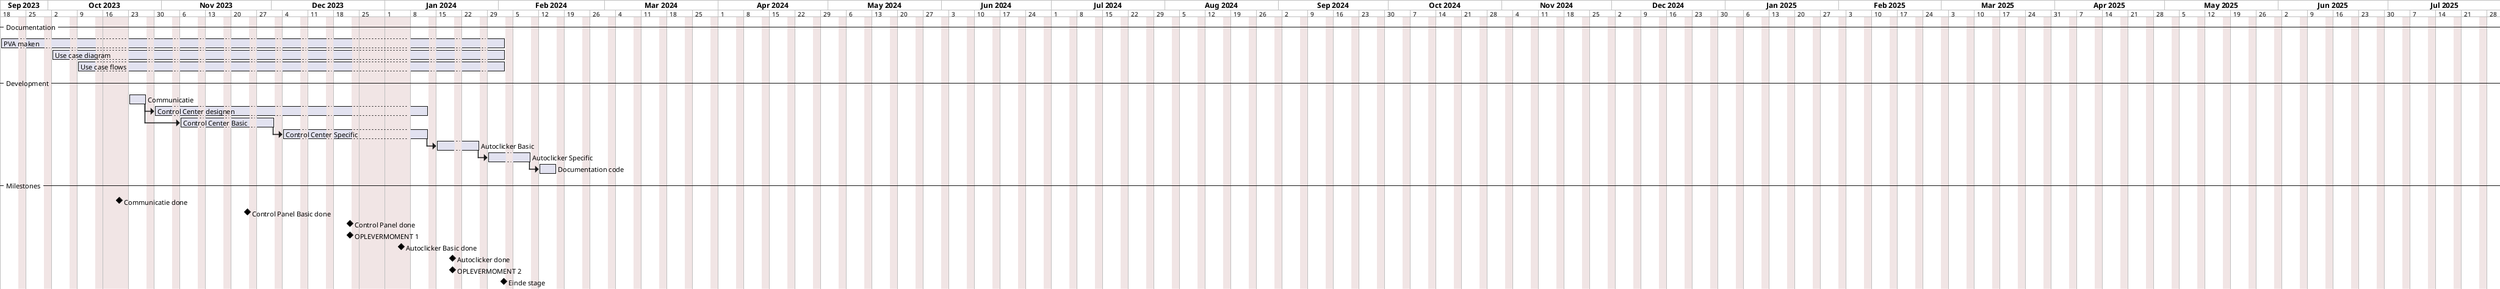 @startgantt planning
printscale weekly with calendar date zoom 1.5
hide footbox
saturdays are closed
sundays are closed

2023-10-15 to 2023-10-20 are closed
2023-12-25 to 2024-1-5 are closed
Project starts 2023-9-18

today is colored in Salmon


-- Documentation --
[PVA maken] starts at 2023-9-18 and ends at 2024-2-2
[Use case diagram] starts at 2023-10-2 and ends at 2024-2-2
[Use case flows] starts at 2023-10-9 and ends at 2024-2-2

-- Development --
[Communicatie] starts at 2023-10-16 and lasts 1 weeks
[Control Center designen] starts at [Communicatie]'s end and lasts 9 weeks
[Control Center Basic] starts 7 days after [Communicatie]'s end and lasts 4 weeks
[Control Center Specific] starts after [Control Center Basic]'s end and lasts 4 weeks

[Autoclicker Basic] starts at [Control Center Specific]'s end and lasts 2 weeks
[Autoclicker Specific] starts at [Autoclicker Basic]'s end and lasts 2 weeks

[Documentation code] starts at [Autoclicker Specific]'s end and lasts 1 weeks

-- Milestones --
[Communicatie done] happens 2023-10-20
[Control Panel Basic done] happens 2023-11-24
[Control Panel done] happens 2023-12-22
[OPLEVERMOMENT 1]  happens 2023-12-22

[Autoclicker Basic done] happens 2024-1-5
[Autoclicker done] happens 2024-1-19
[OPLEVERMOMENT 2] happens 2024-1-19

[Einde stage] happens 2024-2-2
@endgantt